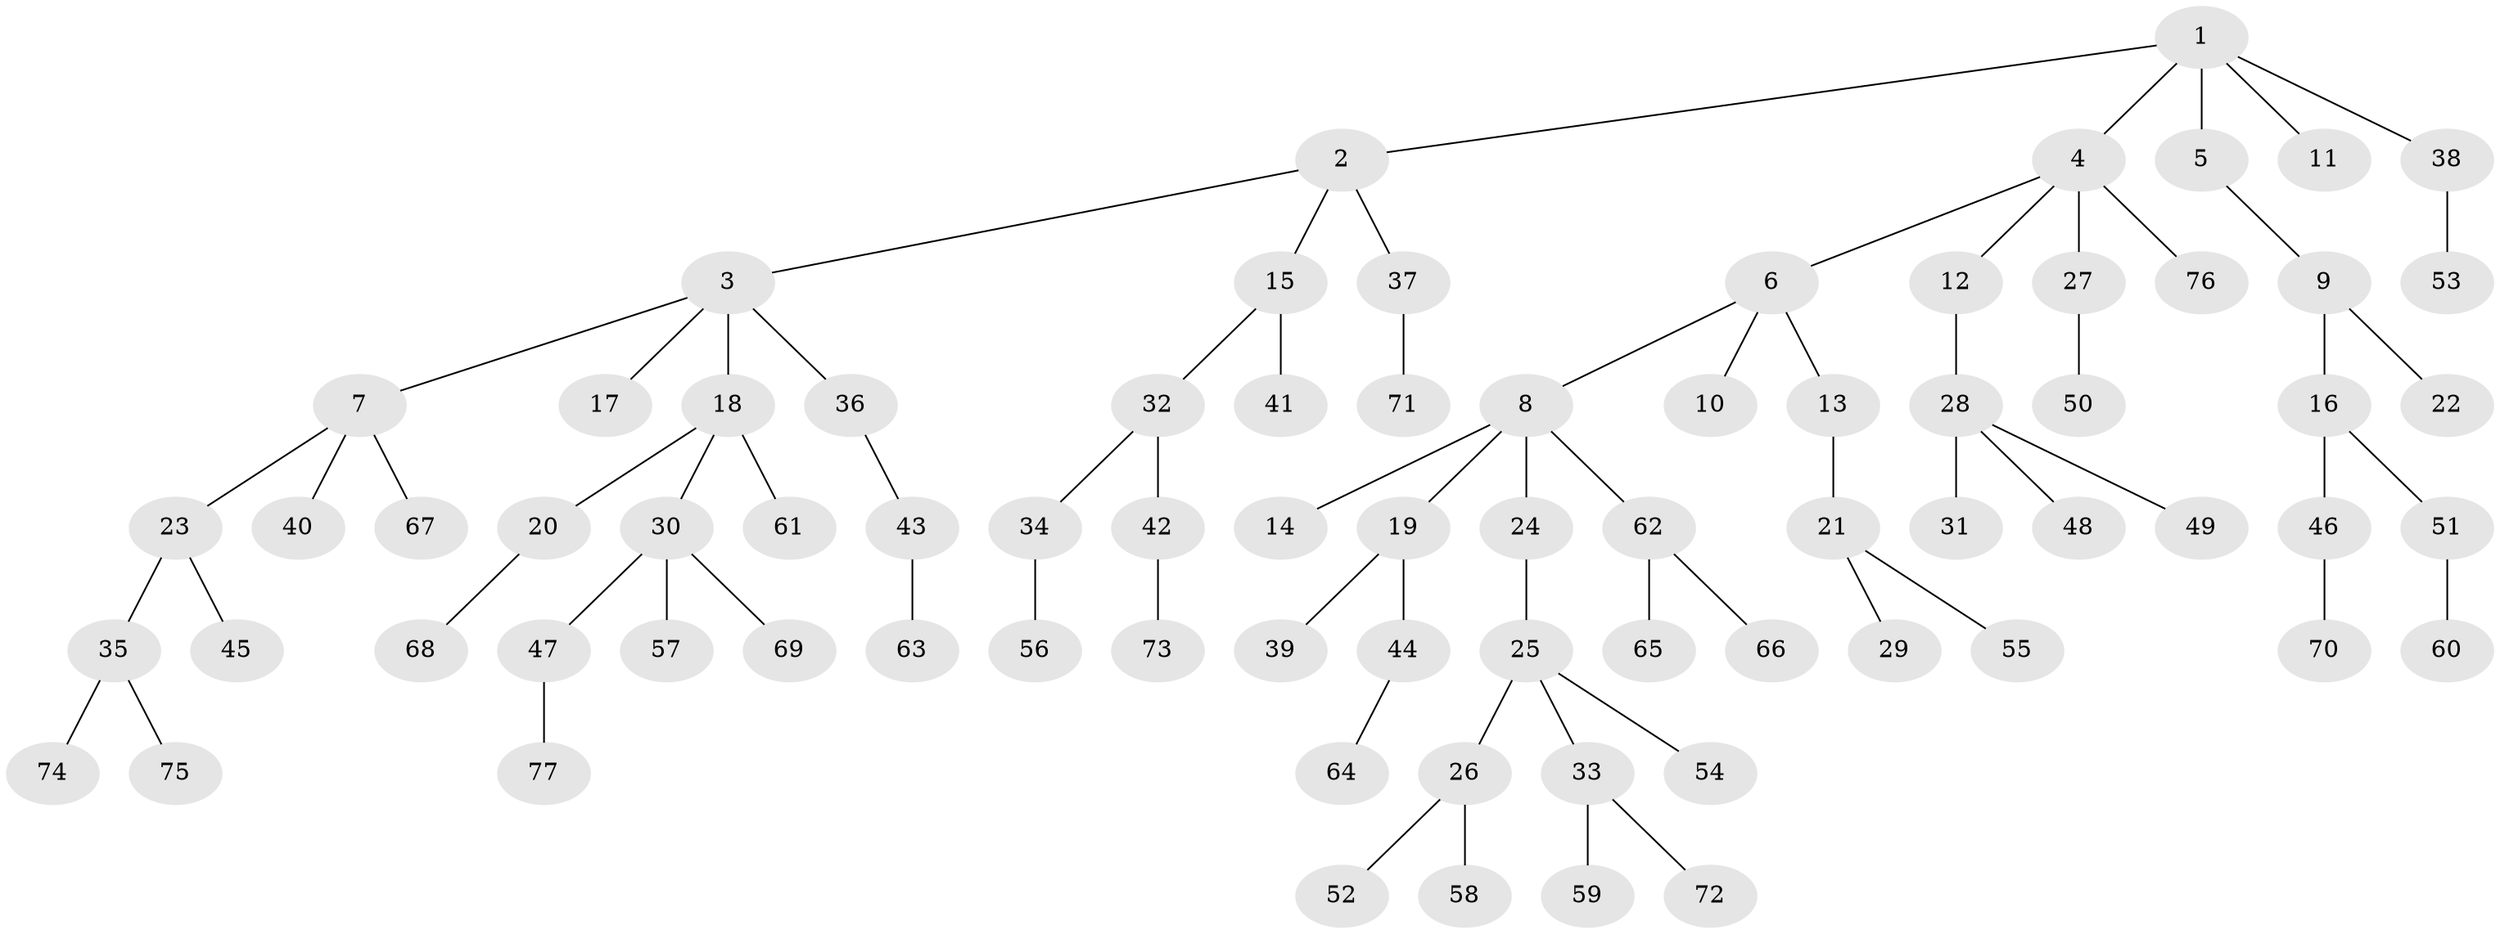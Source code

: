 // Generated by graph-tools (version 1.1) at 2025/15/03/09/25 04:15:28]
// undirected, 77 vertices, 76 edges
graph export_dot {
graph [start="1"]
  node [color=gray90,style=filled];
  1;
  2;
  3;
  4;
  5;
  6;
  7;
  8;
  9;
  10;
  11;
  12;
  13;
  14;
  15;
  16;
  17;
  18;
  19;
  20;
  21;
  22;
  23;
  24;
  25;
  26;
  27;
  28;
  29;
  30;
  31;
  32;
  33;
  34;
  35;
  36;
  37;
  38;
  39;
  40;
  41;
  42;
  43;
  44;
  45;
  46;
  47;
  48;
  49;
  50;
  51;
  52;
  53;
  54;
  55;
  56;
  57;
  58;
  59;
  60;
  61;
  62;
  63;
  64;
  65;
  66;
  67;
  68;
  69;
  70;
  71;
  72;
  73;
  74;
  75;
  76;
  77;
  1 -- 2;
  1 -- 4;
  1 -- 5;
  1 -- 11;
  1 -- 38;
  2 -- 3;
  2 -- 15;
  2 -- 37;
  3 -- 7;
  3 -- 17;
  3 -- 18;
  3 -- 36;
  4 -- 6;
  4 -- 12;
  4 -- 27;
  4 -- 76;
  5 -- 9;
  6 -- 8;
  6 -- 10;
  6 -- 13;
  7 -- 23;
  7 -- 40;
  7 -- 67;
  8 -- 14;
  8 -- 19;
  8 -- 24;
  8 -- 62;
  9 -- 16;
  9 -- 22;
  12 -- 28;
  13 -- 21;
  15 -- 32;
  15 -- 41;
  16 -- 46;
  16 -- 51;
  18 -- 20;
  18 -- 30;
  18 -- 61;
  19 -- 39;
  19 -- 44;
  20 -- 68;
  21 -- 29;
  21 -- 55;
  23 -- 35;
  23 -- 45;
  24 -- 25;
  25 -- 26;
  25 -- 33;
  25 -- 54;
  26 -- 52;
  26 -- 58;
  27 -- 50;
  28 -- 31;
  28 -- 48;
  28 -- 49;
  30 -- 47;
  30 -- 57;
  30 -- 69;
  32 -- 34;
  32 -- 42;
  33 -- 59;
  33 -- 72;
  34 -- 56;
  35 -- 74;
  35 -- 75;
  36 -- 43;
  37 -- 71;
  38 -- 53;
  42 -- 73;
  43 -- 63;
  44 -- 64;
  46 -- 70;
  47 -- 77;
  51 -- 60;
  62 -- 65;
  62 -- 66;
}
